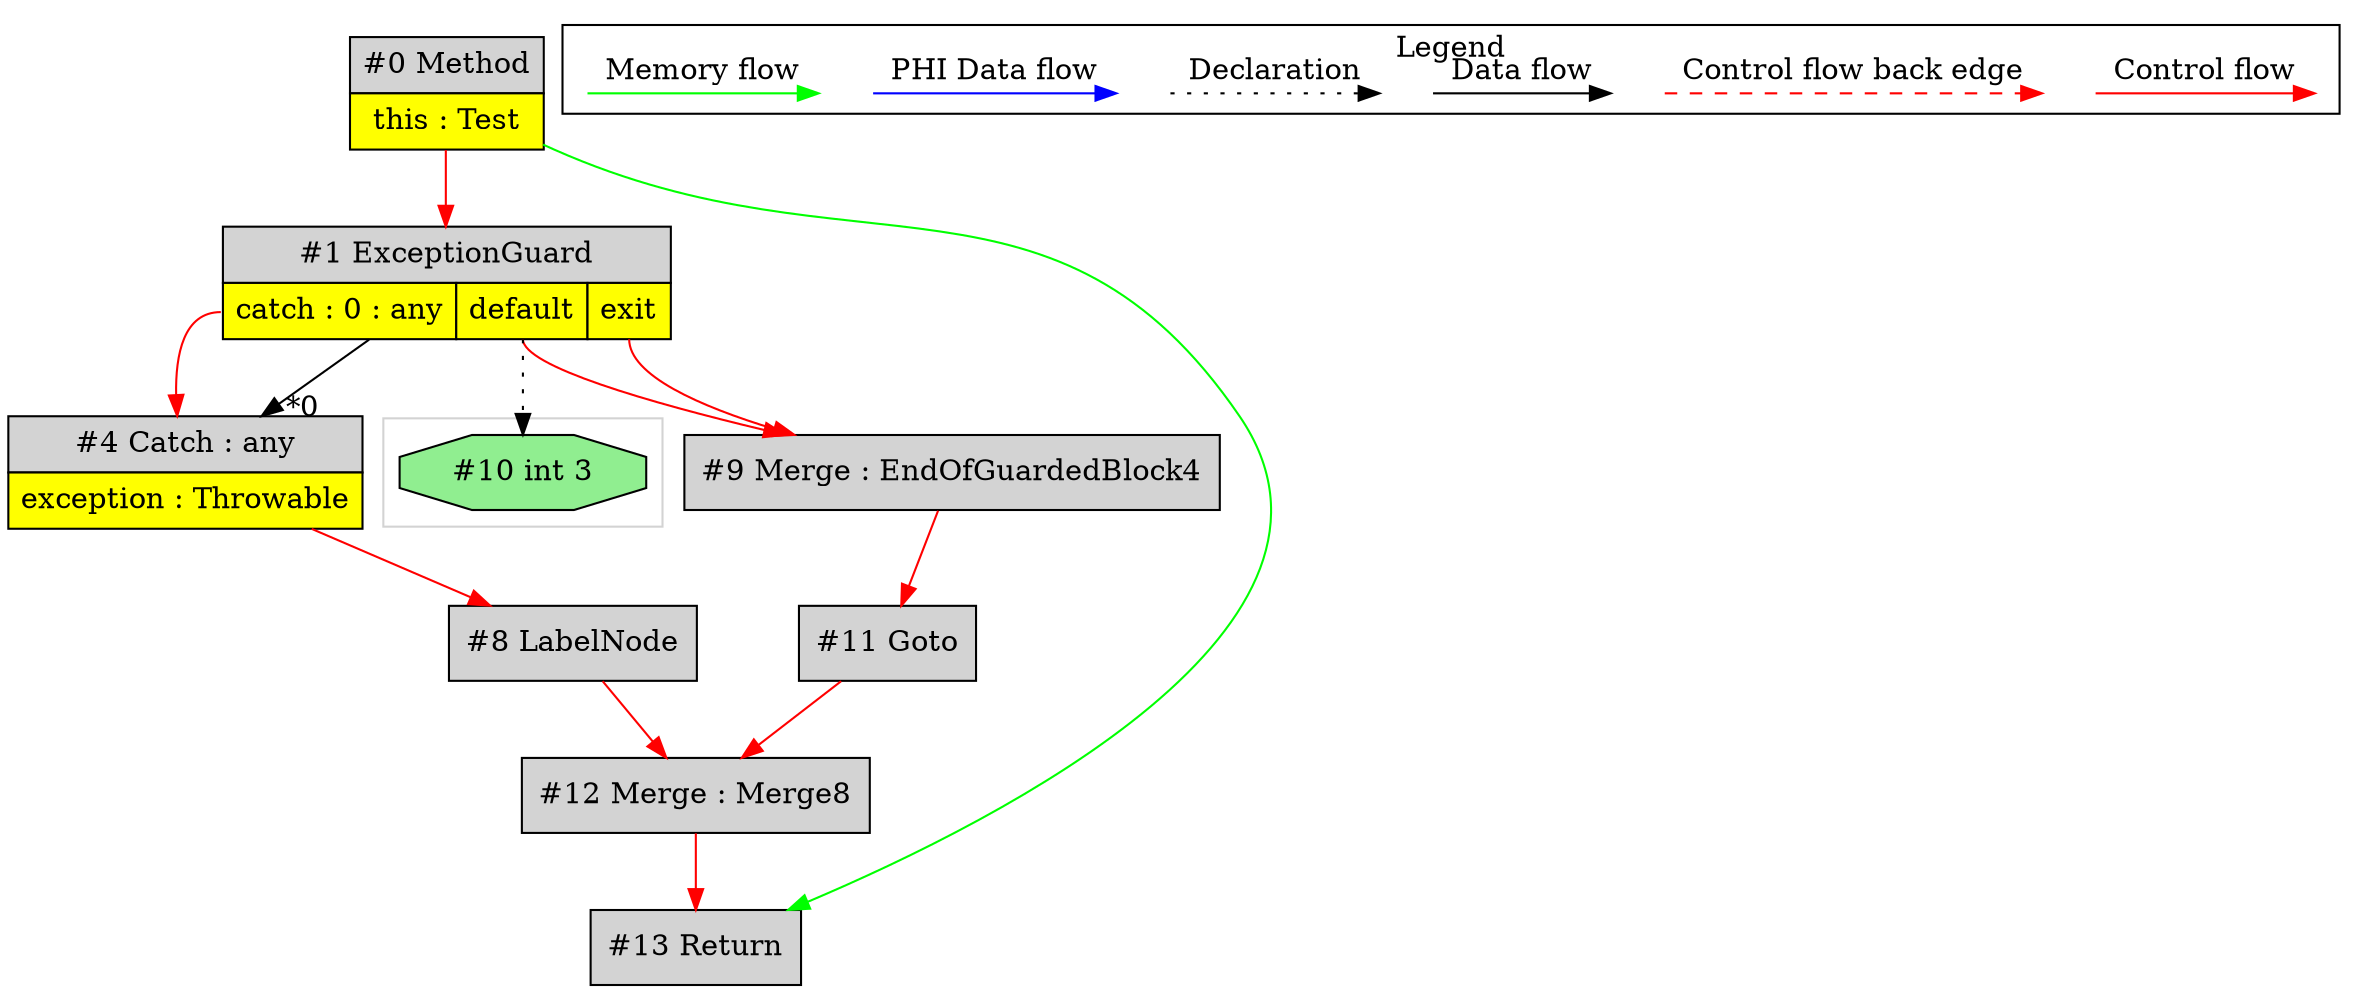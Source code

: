 digraph {
 ordering="in";
 node0[margin="0", label=<<table border="0" cellborder="1" cellspacing="0" cellpadding="5"><tr><td colspan="1">#0 Method</td></tr><tr><td port="prj2" bgcolor="yellow">this : Test</td></tr></table>>,shape=none, fillcolor=lightgrey, style=filled];
 node1[margin="0", label=<<table border="0" cellborder="1" cellspacing="0" cellpadding="5"><tr><td colspan="3">#1 ExceptionGuard</td></tr><tr><td port="prj3" bgcolor="yellow">catch : 0 : any</td><td port="prj6" bgcolor="yellow">default</td><td port="prj5" bgcolor="yellow">exit</td></tr></table>>,shape=none, fillcolor=lightgrey, style=filled];
 node0 -> node1[labeldistance=2, color=red, fontcolor=red];
 node4[margin="0", label=<<table border="0" cellborder="1" cellspacing="0" cellpadding="5"><tr><td colspan="1">#4 Catch : any</td></tr><tr><td port="prj7" bgcolor="yellow">exception : Throwable</td></tr></table>>,shape=none, fillcolor=lightgrey, style=filled];
 node1 -> node4[headlabel="*0", labeldistance=2];
 node1:prj3 -> node4[labeldistance=2, color=red, fontcolor=red];
 node8[label="#8 LabelNode",shape=box, fillcolor=lightgrey, style=filled];
 node4 -> node8[labeldistance=2, color=red, fontcolor=red];
 node12[label="#12 Merge : Merge8",shape=box, fillcolor=lightgrey, style=filled];
 node11 -> node12[labeldistance=2, color=red, fontcolor=red];
 node8 -> node12[labeldistance=2, color=red, fontcolor=red];
 node11[label="#11 Goto",shape=box, fillcolor=lightgrey, style=filled];
 node9 -> node11[labeldistance=2, color=red, fontcolor=red];
 node9[label="#9 Merge : EndOfGuardedBlock4",shape=box, fillcolor=lightgrey, style=filled];
 node1:prj6 -> node9[labeldistance=2, color=red, fontcolor=red];
 node1:prj5 -> node9[labeldistance=2, color=red, fontcolor=red];
 node10[label="#10 int 3",shape=octagon, fillcolor=lightgreen, style=filled];
 node1:prj6 -> node10[style=dotted];
 node13[label="#13 Return",shape=box, fillcolor=lightgrey, style=filled];
 node12 -> node13[labeldistance=2, color=red, fontcolor=red];
 node0 -> node13[labeldistance=2, color=green, constraint=false];
 subgraph cluster_0 {
  color=lightgray;
  node10;
 }
 subgraph cluster_000 {
  label = "Legend";
  node [shape=point]
  {
   rank=same;
   c0 [style = invis];
   c1 [style = invis];
   c2 [style = invis];
   c3 [style = invis];
   d0 [style = invis];
   d1 [style = invis];
   d2 [style = invis];
   d3 [style = invis];
   d4 [style = invis];
   d5 [style = invis];
   d6 [style = invis];
   d7 [style = invis];
  }
  c0 -> c1 [label="Control flow", style=solid, color=red]
  c2 -> c3 [label="Control flow back edge", style=dashed, color=red]
  d0 -> d1 [label="Data flow"]
  d2 -> d3 [label="Declaration", style=dotted]
  d4 -> d5 [label="PHI Data flow", color=blue]
  d6 -> d7 [label="Memory flow", color=green]
 }

}
